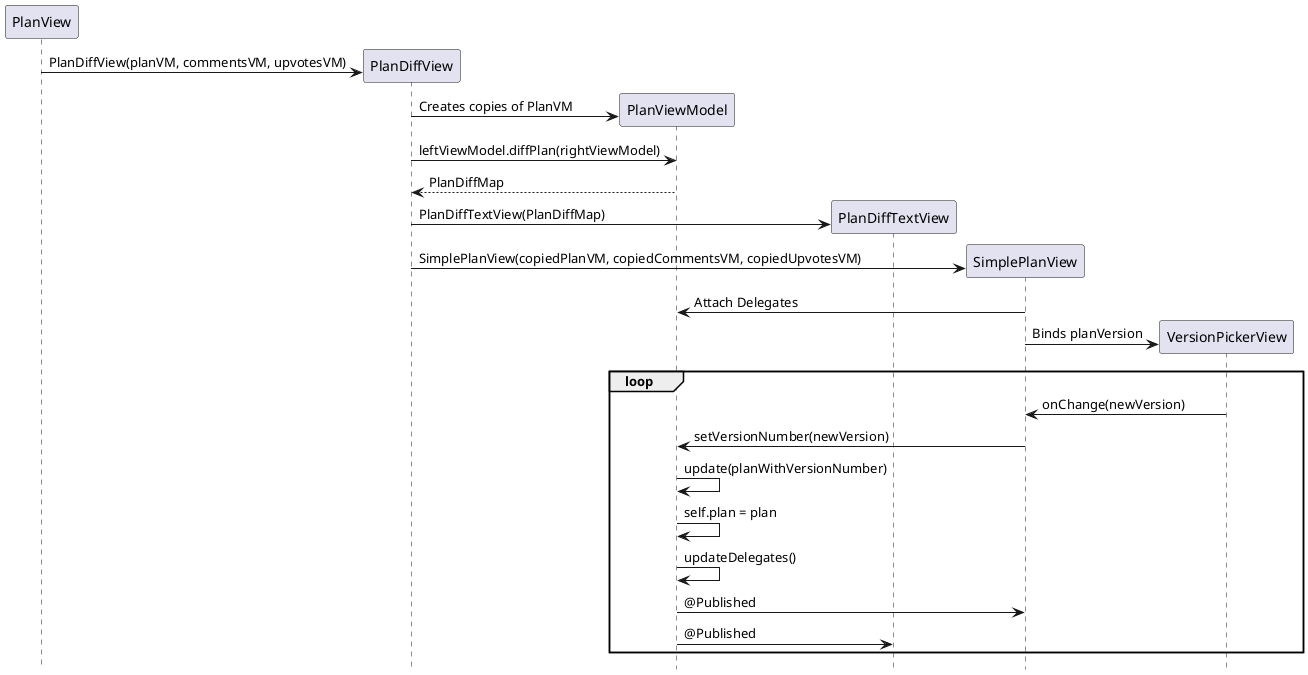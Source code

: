 @startuml

hide footbox

create PlanView

create PlanDiffView
PlanView -> PlanDiffView: PlanDiffView(planVM, commentsVM, upvotesVM)

create PlanViewModel
PlanDiffView -> PlanViewModel: Creates copies of PlanVM

PlanDiffView -> PlanViewModel: leftViewModel.diffPlan(rightViewModel)

PlanViewModel --> PlanDiffView: PlanDiffMap

create PlanDiffTextView
PlanDiffView -> PlanDiffTextView: PlanDiffTextView(PlanDiffMap)

create SimplePlanView
PlanDiffView -> SimplePlanView: SimplePlanView(copiedPlanVM, copiedCommentsVM, copiedUpvotesVM)

SimplePlanView -> PlanViewModel: Attach Delegates

create VersionPickerView
SimplePlanView -> VersionPickerView: Binds planVersion

loop
VersionPickerView -> SimplePlanView: onChange(newVersion)

SimplePlanView -> PlanViewModel: setVersionNumber(newVersion)

PlanViewModel -> PlanViewModel: update(planWithVersionNumber)

PlanViewModel -> PlanViewModel: self.plan = plan

PlanViewModel -> PlanViewModel: updateDelegates()

PlanViewModel -> SimplePlanView : @Published

PlanViewModel -> PlanDiffTextView : @Published

end loop

deactivate PlanView
@enduml
